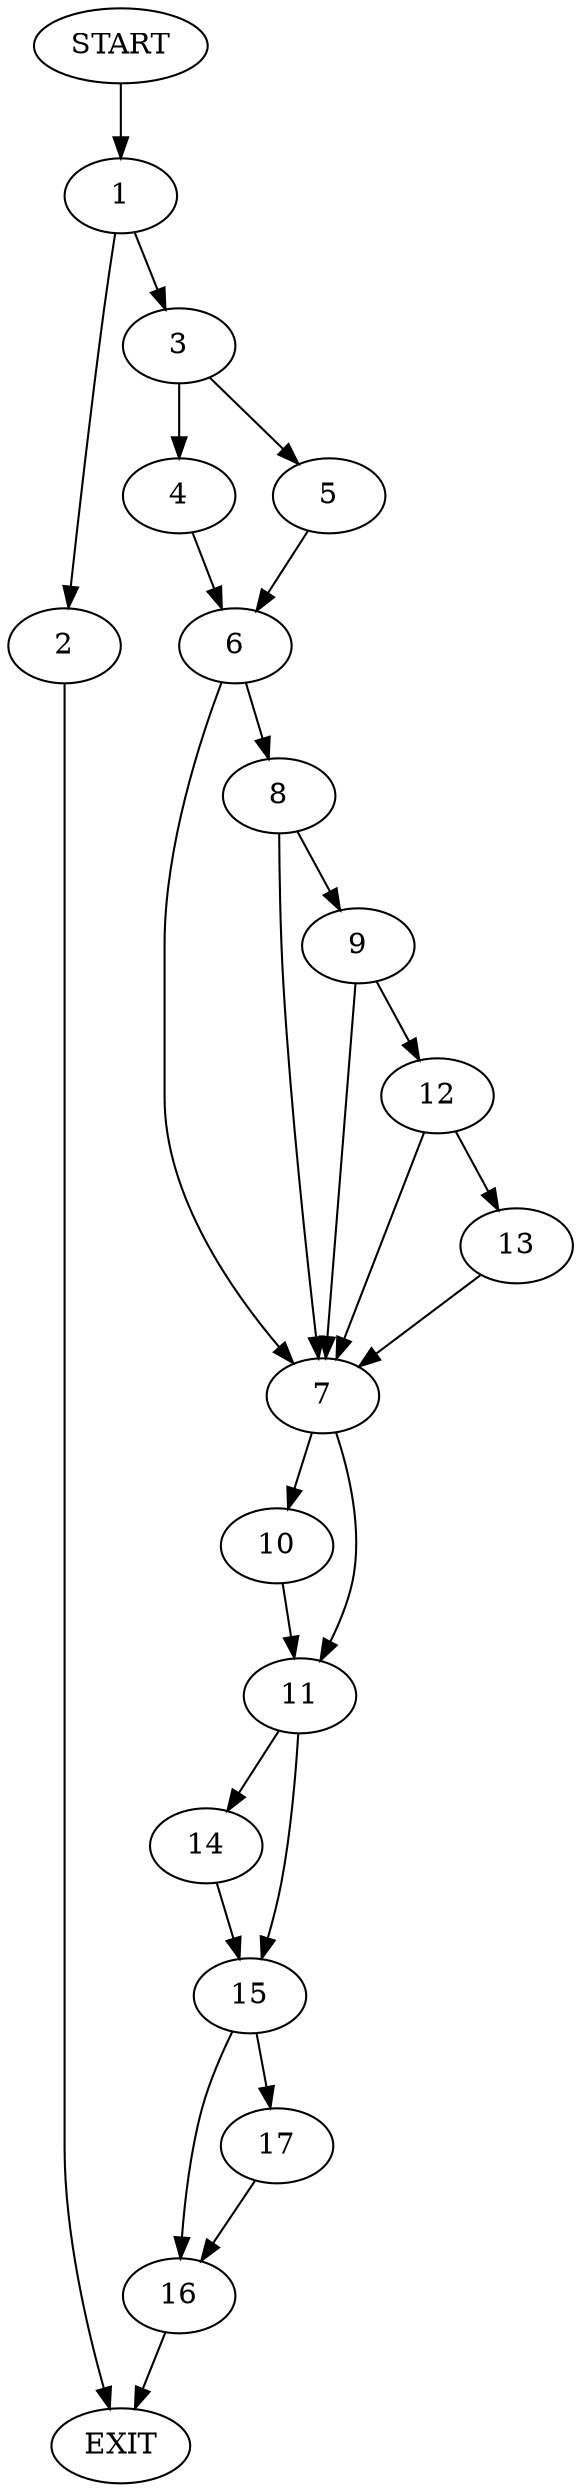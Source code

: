 digraph {
0 [label="START"]
18 [label="EXIT"]
0 -> 1
1 -> 2
1 -> 3
3 -> 4
3 -> 5
2 -> 18
5 -> 6
4 -> 6
6 -> 7
6 -> 8
8 -> 7
8 -> 9
7 -> 10
7 -> 11
9 -> 7
9 -> 12
12 -> 13
12 -> 7
13 -> 7
11 -> 14
11 -> 15
10 -> 11
15 -> 16
15 -> 17
14 -> 15
16 -> 18
17 -> 16
}
